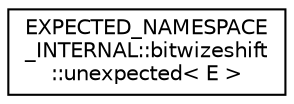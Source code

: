digraph "Graphical Class Hierarchy"
{
  edge [fontname="Helvetica",fontsize="10",labelfontname="Helvetica",labelfontsize="10"];
  node [fontname="Helvetica",fontsize="10",shape=record];
  rankdir="LR";
  Node0 [label="EXPECTED_NAMESPACE\l_INTERNAL::bitwizeshift\l::unexpected\< E \>",height=0.2,width=0.4,color="black", fillcolor="white", style="filled",URL="$d5/dfe/class_e_x_p_e_c_t_e_d___n_a_m_e_s_p_a_c_e___i_n_t_e_r_n_a_l_1_1bitwizeshift_1_1unexpected.html",tooltip="A semantic type used for distinguishing unexpected values in an API that returns expected types..."];
}

